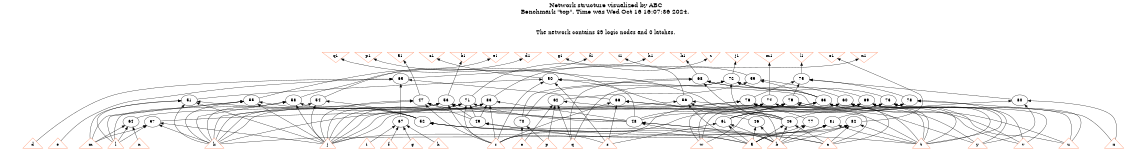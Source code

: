 # Network structure generated by ABC

digraph network {
size = "7.5,10";
center = true;
edge [dir = back];

{
  node [shape = plaintext];
  edge [style = invis];
  LevelTitle1 [label=""];
  LevelTitle2 [label=""];
  Level4 [label = ""];
  Level3 [label = ""];
  Level2 [label = ""];
  Level1 [label = ""];
  Level0 [label = ""];
  LevelTitle1 ->  LevelTitle2 ->  Level4 ->  Level3 ->  Level2 ->  Level1 ->  Level0;
}

{
  rank = same;
  LevelTitle1;
  title1 [shape=plaintext,
          fontsize=20,
          fontname = "Times-Roman",
          label="Network structure visualized by ABC\nBenchmark \"top\". Time was Wed Oct 16 16:07:36 2024. "
         ];
}

{
  rank = same;
  LevelTitle2;
  title2 [shape=plaintext,
          fontsize=18,
          fontname = "Times-Roman",
          label="The network contains 39 logic nodes and 0 latches.\n"
         ];
}

{
  rank = same;
  Level4;
  Node26 [label = "q1", shape = invtriangle, color = coral, fillcolor = coral];
  Node27 [label = "p1", shape = invtriangle, color = coral, fillcolor = coral];
  Node28 [label = "a1", shape = invtriangle, color = coral, fillcolor = coral];
  Node29 [label = "c1", shape = invtriangle, color = coral, fillcolor = coral];
  Node30 [label = "b1", shape = invtriangle, color = coral, fillcolor = coral];
  Node31 [label = "e1", shape = invtriangle, color = coral, fillcolor = coral];
  Node32 [label = "d1", shape = invtriangle, color = coral, fillcolor = coral];
  Node33 [label = "g1", shape = invtriangle, color = coral, fillcolor = coral];
  Node34 [label = "f1", shape = invtriangle, color = coral, fillcolor = coral];
  Node35 [label = "i1", shape = invtriangle, color = coral, fillcolor = coral];
  Node36 [label = "h1", shape = invtriangle, color = coral, fillcolor = coral];
  Node37 [label = "k1", shape = invtriangle, color = coral, fillcolor = coral];
  Node38 [label = "z", shape = invtriangle, color = coral, fillcolor = coral];
  Node39 [label = "j1", shape = invtriangle, color = coral, fillcolor = coral];
  Node40 [label = "m1", shape = invtriangle, color = coral, fillcolor = coral];
  Node41 [label = "l1", shape = invtriangle, color = coral, fillcolor = coral];
  Node42 [label = "o1", shape = invtriangle, color = coral, fillcolor = coral];
  Node43 [label = "n1", shape = invtriangle, color = coral, fillcolor = coral];
}

{
  rank = same;
  Level3;
  Node50 [label = "50\n", shape = ellipse];
  Node59 [label = "59\n", shape = ellipse];
  Node65 [label = "65\n", shape = ellipse];
  Node68 [label = "68\n", shape = ellipse];
  Node72 [label = "72\n", shape = ellipse];
  Node75 [label = "75\n", shape = ellipse];
}

{
  rank = same;
  Level2;
  Node47 [label = "47\n", shape = ellipse];
  Node51 [label = "51\n", shape = ellipse];
  Node53 [label = "53\n", shape = ellipse];
  Node54 [label = "54\n", shape = ellipse];
  Node55 [label = "55\n", shape = ellipse];
  Node56 [label = "56\n", shape = ellipse];
  Node58 [label = "58\n", shape = ellipse];
  Node60 [label = "60\n", shape = ellipse];
  Node62 [label = "62\n", shape = ellipse];
  Node63 [label = "63\n", shape = ellipse];
  Node66 [label = "66\n", shape = ellipse];
  Node69 [label = "69\n", shape = ellipse];
  Node71 [label = "71\n", shape = ellipse];
  Node73 [label = "73\n", shape = ellipse];
  Node74 [label = "74\n", shape = ellipse];
  Node76 [label = "76\n", shape = ellipse];
  Node78 [label = "78\n", shape = ellipse];
  Node79 [label = "79\n", shape = ellipse];
  Node80 [label = "80\n", shape = ellipse];
  Node83 [label = "83\n", shape = ellipse];
}

{
  rank = same;
  Level1;
  Node45 [label = "45\n", shape = ellipse];
  Node46 [label = "46\n", shape = ellipse];
  Node48 [label = "48\n", shape = ellipse];
  Node49 [label = "49\n", shape = ellipse];
  Node52 [label = "52\n", shape = ellipse];
  Node57 [label = "57\n", shape = ellipse];
  Node61 [label = "61\n", shape = ellipse];
  Node64 [label = "64\n", shape = ellipse];
  Node67 [label = "67\n", shape = ellipse];
  Node70 [label = "70\n", shape = ellipse];
  Node77 [label = "77\n", shape = ellipse];
  Node81 [label = "81\n", shape = ellipse];
  Node82 [label = "82\n", shape = ellipse];
}

{
  rank = same;
  Level0;
  Node1 [label = "a", shape = triangle, color = coral, fillcolor = coral];
  Node2 [label = "b", shape = triangle, color = coral, fillcolor = coral];
  Node3 [label = "c", shape = triangle, color = coral, fillcolor = coral];
  Node4 [label = "d", shape = triangle, color = coral, fillcolor = coral];
  Node5 [label = "e", shape = triangle, color = coral, fillcolor = coral];
  Node6 [label = "f", shape = triangle, color = coral, fillcolor = coral];
  Node7 [label = "g", shape = triangle, color = coral, fillcolor = coral];
  Node8 [label = "h", shape = triangle, color = coral, fillcolor = coral];
  Node9 [label = "i", shape = triangle, color = coral, fillcolor = coral];
  Node10 [label = "j", shape = triangle, color = coral, fillcolor = coral];
  Node11 [label = "k", shape = triangle, color = coral, fillcolor = coral];
  Node12 [label = "l", shape = triangle, color = coral, fillcolor = coral];
  Node13 [label = "m", shape = triangle, color = coral, fillcolor = coral];
  Node14 [label = "n", shape = triangle, color = coral, fillcolor = coral];
  Node15 [label = "o", shape = triangle, color = coral, fillcolor = coral];
  Node16 [label = "p", shape = triangle, color = coral, fillcolor = coral];
  Node17 [label = "q", shape = triangle, color = coral, fillcolor = coral];
  Node18 [label = "r", shape = triangle, color = coral, fillcolor = coral];
  Node19 [label = "s", shape = triangle, color = coral, fillcolor = coral];
  Node20 [label = "t", shape = triangle, color = coral, fillcolor = coral];
  Node21 [label = "u", shape = triangle, color = coral, fillcolor = coral];
  Node22 [label = "v", shape = triangle, color = coral, fillcolor = coral];
  Node23 [label = "w", shape = triangle, color = coral, fillcolor = coral];
  Node24 [label = "x", shape = triangle, color = coral, fillcolor = coral];
  Node25 [label = "y", shape = triangle, color = coral, fillcolor = coral];
}

title1 -> title2 [style = invis];
title2 -> Node26 [style = invis];
title2 -> Node27 [style = invis];
title2 -> Node28 [style = invis];
title2 -> Node29 [style = invis];
title2 -> Node30 [style = invis];
title2 -> Node31 [style = invis];
title2 -> Node32 [style = invis];
title2 -> Node33 [style = invis];
title2 -> Node34 [style = invis];
title2 -> Node35 [style = invis];
title2 -> Node36 [style = invis];
title2 -> Node37 [style = invis];
title2 -> Node38 [style = invis];
title2 -> Node39 [style = invis];
title2 -> Node40 [style = invis];
title2 -> Node41 [style = invis];
title2 -> Node42 [style = invis];
title2 -> Node43 [style = invis];
Node26 -> Node27 [style = invis];
Node27 -> Node28 [style = invis];
Node28 -> Node29 [style = invis];
Node29 -> Node30 [style = invis];
Node30 -> Node31 [style = invis];
Node31 -> Node32 [style = invis];
Node32 -> Node33 [style = invis];
Node33 -> Node34 [style = invis];
Node34 -> Node35 [style = invis];
Node35 -> Node36 [style = invis];
Node36 -> Node37 [style = invis];
Node37 -> Node38 [style = invis];
Node38 -> Node39 [style = invis];
Node39 -> Node40 [style = invis];
Node40 -> Node41 [style = invis];
Node41 -> Node42 [style = invis];
Node42 -> Node43 [style = invis];
Node26 -> Node45 [style = solid];
Node27 -> Node46 [style = solid];
Node28 -> Node47 [style = solid];
Node29 -> Node50 [style = solid];
Node30 -> Node53 [style = solid];
Node31 -> Node54 [style = solid];
Node32 -> Node55 [style = solid];
Node33 -> Node56 [style = solid];
Node34 -> Node58 [style = solid];
Node35 -> Node59 [style = solid];
Node36 -> Node65 [style = solid];
Node37 -> Node68 [style = solid];
Node38 -> Node71 [style = solid];
Node39 -> Node72 [style = solid];
Node40 -> Node74 [style = solid];
Node41 -> Node75 [style = solid];
Node42 -> Node82 [style = solid];
Node43 -> Node83 [style = solid];
Node45 -> Node1 [style = solid];
Node45 -> Node2 [style = solid];
Node45 -> Node3 [style = solid];
Node46 -> Node1 [style = solid];
Node46 -> Node2 [style = solid];
Node47 -> Node48 [style = solid];
Node47 -> Node49 [style = solid];
Node47 -> Node10 [style = solid];
Node47 -> Node11 [style = solid];
Node47 -> Node18 [style = solid];
Node48 -> Node1 [style = solid];
Node48 -> Node2 [style = solid];
Node48 -> Node3 [style = solid];
Node49 -> Node19 [style = solid];
Node49 -> Node20 [style = solid];
Node50 -> Node51 [style = solid];
Node50 -> Node48 [style = solid];
Node50 -> Node18 [style = solid];
Node50 -> Node19 [style = solid];
Node50 -> Node20 [style = solid];
Node51 -> Node52 [style = solid];
Node51 -> Node10 [style = solid];
Node51 -> Node11 [style = solid];
Node51 -> Node12 [style = solid];
Node51 -> Node13 [style = solid];
Node52 -> Node1 [style = solid];
Node52 -> Node2 [style = solid];
Node52 -> Node3 [style = solid];
Node53 -> Node48 [style = solid];
Node53 -> Node49 [style = solid];
Node53 -> Node10 [style = solid];
Node53 -> Node11 [style = solid];
Node53 -> Node18 [style = solid];
Node54 -> Node52 [style = solid];
Node54 -> Node10 [style = solid];
Node54 -> Node11 [style = solid];
Node55 -> Node52 [style = solid];
Node55 -> Node10 [style = solid];
Node55 -> Node11 [style = solid];
Node55 -> Node12 [style = solid];
Node55 -> Node13 [style = solid];
Node56 -> Node57 [style = solid];
Node56 -> Node1 [style = solid];
Node56 -> Node2 [style = solid];
Node56 -> Node3 [style = solid];
Node57 -> Node10 [style = solid];
Node57 -> Node11 [style = solid];
Node57 -> Node12 [style = solid];
Node57 -> Node13 [style = solid];
Node58 -> Node52 [style = solid];
Node58 -> Node10 [style = solid];
Node58 -> Node11 [style = solid];
Node58 -> Node12 [style = solid];
Node59 -> Node60 [style = solid];
Node59 -> Node62 [style = solid];
Node59 -> Node63 [style = solid];
Node60 -> Node61 [style = solid];
Node60 -> Node20 [style = solid];
Node60 -> Node21 [style = solid];
Node60 -> Node22 [style = solid];
Node60 -> Node23 [style = solid];
Node61 -> Node1 [style = solid];
Node61 -> Node2 [style = solid];
Node61 -> Node19 [style = solid];
Node62 -> Node45 [style = solid];
Node62 -> Node15 [style = solid];
Node62 -> Node16 [style = solid];
Node62 -> Node17 [style = solid];
Node63 -> Node64 [style = solid];
Node63 -> Node21 [style = solid];
Node63 -> Node22 [style = solid];
Node63 -> Node23 [style = solid];
Node64 -> Node12 [style = solid];
Node64 -> Node13 [style = solid];
Node64 -> Node14 [style = solid];
Node65 -> Node66 [style = solid];
Node65 -> Node67 [style = solid];
Node65 -> Node4 [style = solid];
Node65 -> Node5 [style = solid];
Node66 -> Node45 [style = solid];
Node66 -> Node18 [style = solid];
Node66 -> Node19 [style = solid];
Node66 -> Node20 [style = solid];
Node67 -> Node6 [style = solid];
Node67 -> Node7 [style = solid];
Node67 -> Node8 [style = solid];
Node67 -> Node9 [style = solid];
Node68 -> Node63 [style = solid];
Node68 -> Node69 [style = solid];
Node68 -> Node45 [style = solid];
Node68 -> Node70 [style = solid];
Node68 -> Node17 [style = solid];
Node69 -> Node61 [style = solid];
Node69 -> Node20 [style = solid];
Node69 -> Node21 [style = solid];
Node69 -> Node22 [style = solid];
Node69 -> Node23 [style = solid];
Node70 -> Node15 [style = solid];
Node70 -> Node16 [style = solid];
Node71 -> Node48 [style = solid];
Node71 -> Node49 [style = solid];
Node71 -> Node10 [style = solid];
Node71 -> Node11 [style = solid];
Node71 -> Node18 [style = solid];
Node72 -> Node63 [style = solid];
Node72 -> Node73 [style = solid];
Node72 -> Node45 [style = solid];
Node72 -> Node70 [style = solid];
Node72 -> Node17 [style = solid];
Node73 -> Node61 [style = solid];
Node73 -> Node20 [style = solid];
Node73 -> Node21 [style = solid];
Node73 -> Node22 [style = solid];
Node73 -> Node23 [style = solid];
Node74 -> Node48 [style = solid];
Node74 -> Node18 [style = solid];
Node74 -> Node20 [style = solid];
Node75 -> Node76 [style = solid];
Node75 -> Node78 [style = solid];
Node75 -> Node79 [style = solid];
Node75 -> Node80 [style = solid];
Node76 -> Node77 [style = solid];
Node76 -> Node3 [style = solid];
Node76 -> Node10 [style = solid];
Node76 -> Node11 [style = solid];
Node76 -> Node25 [style = solid];
Node77 -> Node1 [style = solid];
Node77 -> Node2 [style = solid];
Node78 -> Node45 [style = solid];
Node78 -> Node10 [style = solid];
Node78 -> Node24 [style = solid];
Node78 -> Node25 [style = solid];
Node79 -> Node48 [style = solid];
Node79 -> Node10 [style = solid];
Node79 -> Node18 [style = solid];
Node79 -> Node20 [style = solid];
Node79 -> Node25 [style = solid];
Node80 -> Node81 [style = solid];
Node80 -> Node24 [style = solid];
Node80 -> Node25 [style = solid];
Node81 -> Node1 [style = solid];
Node81 -> Node2 [style = solid];
Node81 -> Node10 [style = solid];
Node81 -> Node20 [style = solid];
Node82 -> Node1 [style = solid];
Node82 -> Node2 [style = solid];
Node82 -> Node3 [style = solid];
Node82 -> Node11 [style = solid];
Node82 -> Node20 [style = solid];
Node83 -> Node48 [style = solid];
Node83 -> Node49 [style = solid];
Node83 -> Node10 [style = solid];
Node83 -> Node11 [style = solid];
Node83 -> Node18 [style = solid];
}

